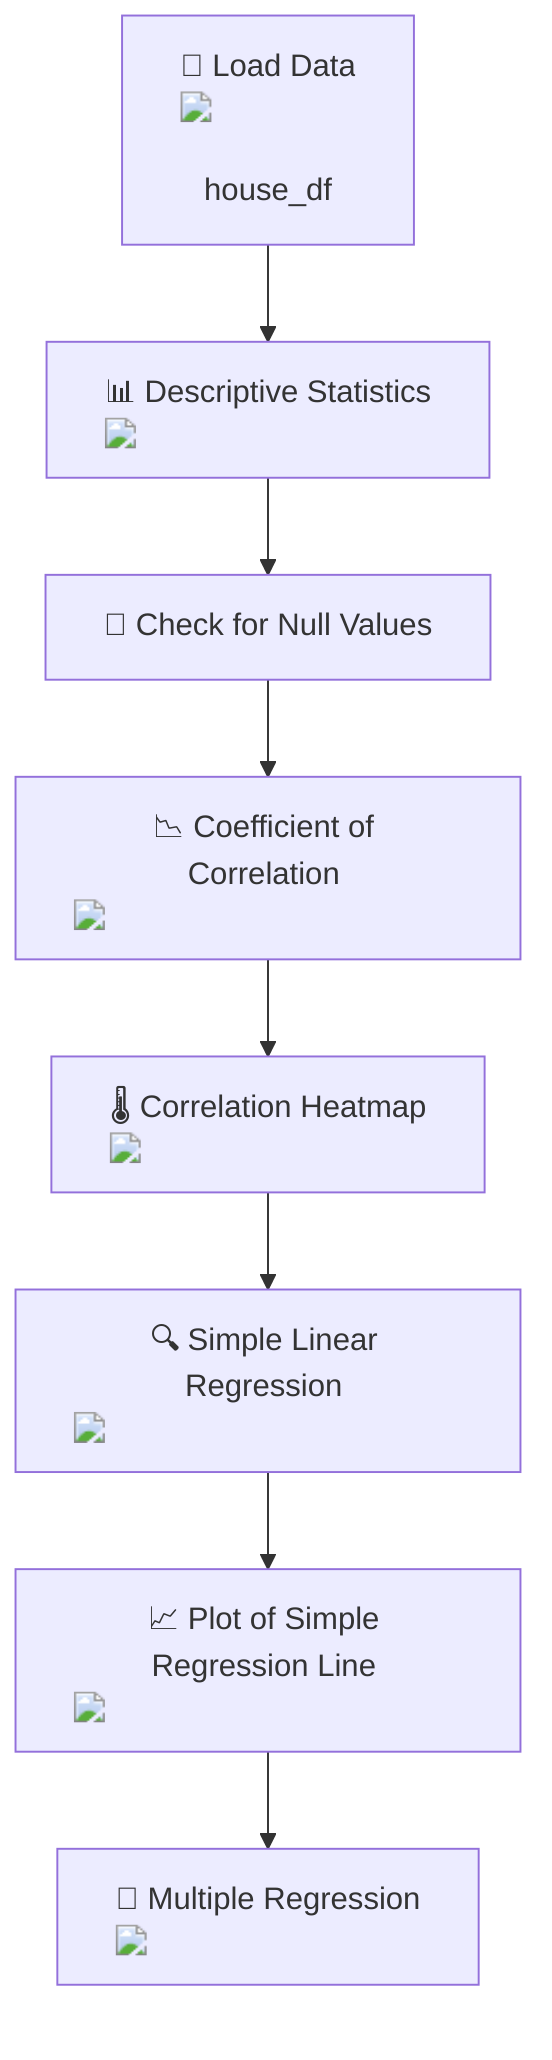 flowchart TD
    A["📂 Load Data <img src='file.svg' /> <br/> house_df"] --> B["📊 Descriptive Statistics <img src='table.svg' />"]
    B --> C["🔎 Check for Null Values"]
    C --> D["📉 Coefficient of Correlation <img src='column_split.svg' />"]
    D --> E["🌡️ Correlation Heatmap <img src='hist_template.svg' />"]
    E --> F["🔍 Simple Linear Regression <img src='brain.svg' />"]
    F --> G["📈 Plot of Simple Regression Line <img src='lineplot_template.svg' />"]
    G --> H["🔄 Multiple Regression <img src='brain.svg' />"]